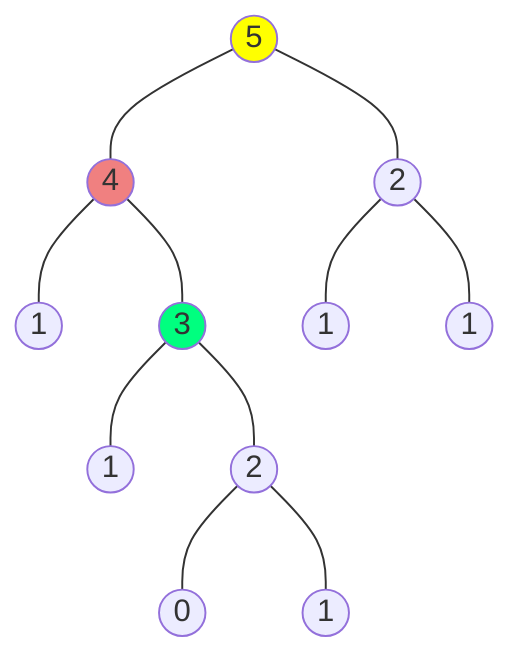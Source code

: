 graph TD
    a((5))
    a --- b((4))
    a --- c((2))
    b --- d((1))
    b --- e((3))
    c --- f((1))
    c --- g((1))
    e --- h((1))
    e --- i((2))
    i --- j((0))
    i --- k((1))

    classDef stack fill:Yellow
    classDef error fill:LightCoral
    classDef swap  fill:SpringGreen

    class a stack
    class b error
    class e swap